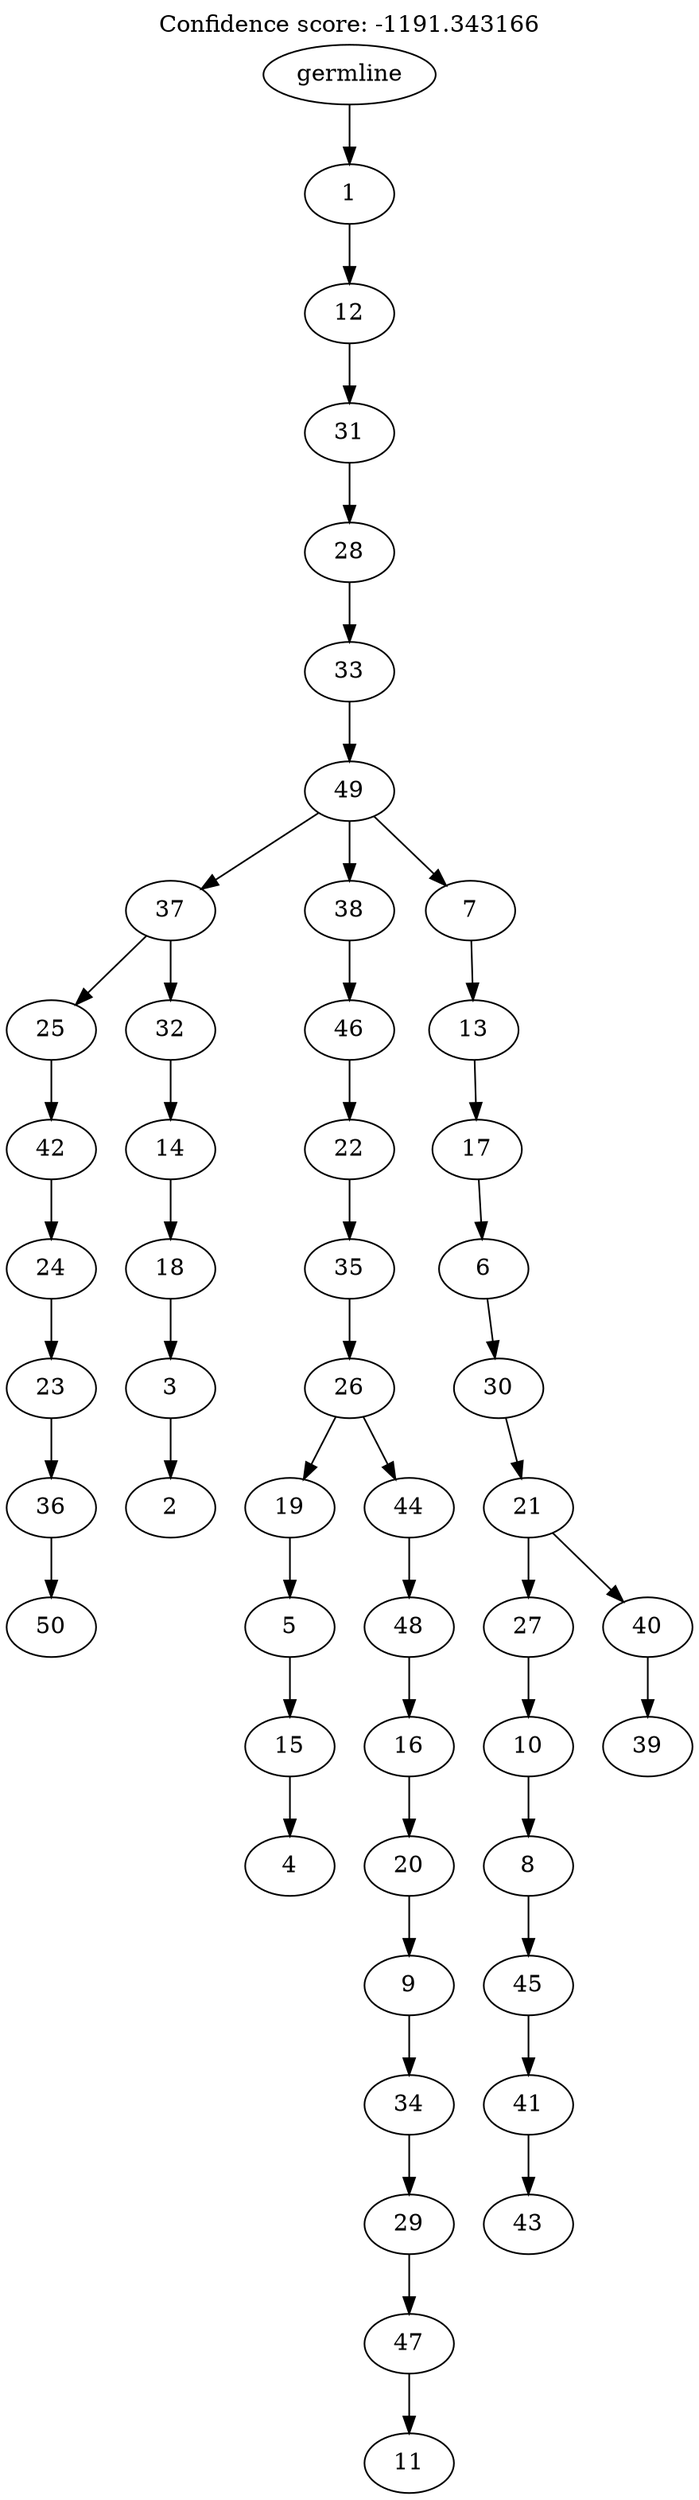 digraph g {
	"49" -> "50";
	"50" [label="50"];
	"48" -> "49";
	"49" [label="36"];
	"47" -> "48";
	"48" [label="23"];
	"46" -> "47";
	"47" [label="24"];
	"45" -> "46";
	"46" [label="42"];
	"43" -> "44";
	"44" [label="2"];
	"42" -> "43";
	"43" [label="3"];
	"41" -> "42";
	"42" [label="18"];
	"40" -> "41";
	"41" [label="14"];
	"39" -> "40";
	"40" [label="32"];
	"39" -> "45";
	"45" [label="25"];
	"37" -> "38";
	"38" [label="4"];
	"36" -> "37";
	"37" [label="15"];
	"35" -> "36";
	"36" [label="5"];
	"33" -> "34";
	"34" [label="11"];
	"32" -> "33";
	"33" [label="47"];
	"31" -> "32";
	"32" [label="29"];
	"30" -> "31";
	"31" [label="34"];
	"29" -> "30";
	"30" [label="9"];
	"28" -> "29";
	"29" [label="20"];
	"27" -> "28";
	"28" [label="16"];
	"26" -> "27";
	"27" [label="48"];
	"25" -> "26";
	"26" [label="44"];
	"25" -> "35";
	"35" [label="19"];
	"24" -> "25";
	"25" [label="26"];
	"23" -> "24";
	"24" [label="35"];
	"22" -> "23";
	"23" [label="22"];
	"21" -> "22";
	"22" [label="46"];
	"19" -> "20";
	"20" [label="43"];
	"18" -> "19";
	"19" [label="41"];
	"17" -> "18";
	"18" [label="45"];
	"16" -> "17";
	"17" [label="8"];
	"15" -> "16";
	"16" [label="10"];
	"13" -> "14";
	"14" [label="39"];
	"12" -> "13";
	"13" [label="40"];
	"12" -> "15";
	"15" [label="27"];
	"11" -> "12";
	"12" [label="21"];
	"10" -> "11";
	"11" [label="30"];
	"9" -> "10";
	"10" [label="6"];
	"8" -> "9";
	"9" [label="17"];
	"7" -> "8";
	"8" [label="13"];
	"6" -> "7";
	"7" [label="7"];
	"6" -> "21";
	"21" [label="38"];
	"6" -> "39";
	"39" [label="37"];
	"5" -> "6";
	"6" [label="49"];
	"4" -> "5";
	"5" [label="33"];
	"3" -> "4";
	"4" [label="28"];
	"2" -> "3";
	"3" [label="31"];
	"1" -> "2";
	"2" [label="12"];
	"0" -> "1";
	"1" [label="1"];
	"0" [label="germline"];
	labelloc="t";
	label="Confidence score: -1191.343166";
}
